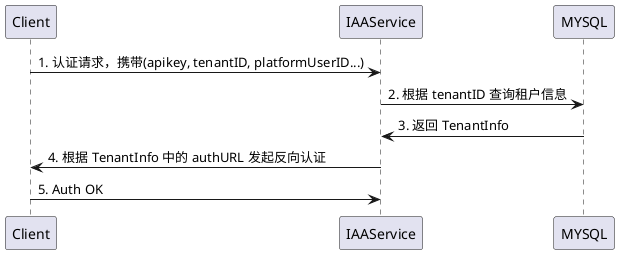 @startuml demo
Client -> IAAService : 1. 认证请求，携带(apikey, tenantID, platformUserID...)
IAAService -> MYSQL : 2. 根据 tenantID 查询租户信息
MYSQL -> IAAService : 3. 返回 TenantInfo
IAAService -> Client : 4. 根据 TenantInfo 中的 authURL 发起反向认证
Client -> IAAService : 5. Auth OK
@enduml

- 说明

第 3 步拿到 TenantInfo 后，IAAService 内部会校验 apikey，校验通过后，根据 TenantInfo
中的 authURL 发起反向认证